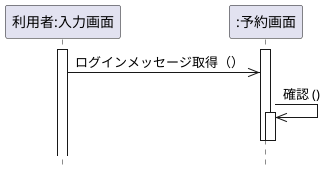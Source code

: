 @startuml a
hide footbox
skinparam style strictuml /' 厳密なUMLに準拠する '/
participant "利用者:入力画面" as a
participant ":予約画面" as b
activate a
activate b
a ->> b: ログインメッセージ取得（）
b ->> b:確認 ()
activate b
deactivate b
deactivate b
@enduml